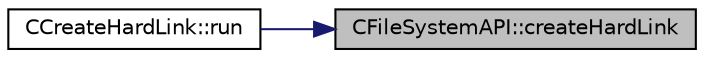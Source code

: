 digraph "CFileSystemAPI::createHardLink"
{
 // LATEX_PDF_SIZE
  edge [fontname="Helvetica",fontsize="10",labelfontname="Helvetica",labelfontsize="10"];
  node [fontname="Helvetica",fontsize="10",shape=record];
  rankdir="RL";
  Node1 [label="CFileSystemAPI::createHardLink",height=0.2,width=0.4,color="black", fillcolor="grey75", style="filled", fontcolor="black",tooltip=" "];
  Node1 -> Node2 [dir="back",color="midnightblue",fontsize="10",style="solid",fontname="Helvetica"];
  Node2 [label="CCreateHardLink::run",height=0.2,width=0.4,color="black", fillcolor="white", style="filled",URL="$classCCreateHardLink.html#a94ea3d3b7214a454f75f647bb5081aff",tooltip=" "];
}

